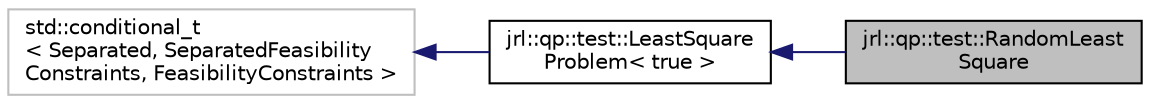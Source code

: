digraph "jrl::qp::test::RandomLeastSquare"
{
 // LATEX_PDF_SIZE
  edge [fontname="Helvetica",fontsize="10",labelfontname="Helvetica",labelfontsize="10"];
  node [fontname="Helvetica",fontsize="10",shape=record];
  rankdir="LR";
  Node1 [label="jrl::qp::test::RandomLeast\lSquare",height=0.2,width=0.4,color="black", fillcolor="grey75", style="filled", fontcolor="black",tooltip=" "];
  Node2 -> Node1 [dir="back",color="midnightblue",fontsize="10",style="solid",fontname="Helvetica"];
  Node2 [label="jrl::qp::test::LeastSquare\lProblem\< true \>",height=0.2,width=0.4,color="black", fillcolor="white", style="filled",URL="$structjrl_1_1qp_1_1test_1_1LeastSquareProblem.html",tooltip=" "];
  Node3 -> Node2 [dir="back",color="midnightblue",fontsize="10",style="solid",fontname="Helvetica"];
  Node3 [label="std::conditional_t\l\< Separated, SeparatedFeasibility\lConstraints, FeasibilityConstraints \>",height=0.2,width=0.4,color="grey75", fillcolor="white", style="filled",tooltip=" "];
}

